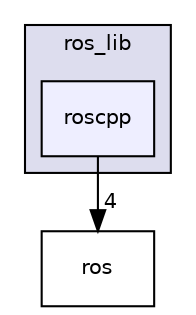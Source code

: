 digraph "roscpp" {
  compound=true
  node [ fontsize="10", fontname="Helvetica"];
  edge [ labelfontsize="10", labelfontname="Helvetica"];
  subgraph clusterdir_90717b3c677f611b706863d5c86b90c7 {
    graph [ bgcolor="#ddddee", pencolor="black", label="ros_lib" fontname="Helvetica", fontsize="10", URL="dir_90717b3c677f611b706863d5c86b90c7.html"]
  dir_eadd163386bb9832f5fb11f50fd1fa5b [shape=box, label="roscpp", style="filled", fillcolor="#eeeeff", pencolor="black", URL="dir_eadd163386bb9832f5fb11f50fd1fa5b.html"];
  }
  dir_74fd674bff593b67d15dde07bcd4f8f8 [shape=box label="ros" URL="dir_74fd674bff593b67d15dde07bcd4f8f8.html"];
  dir_eadd163386bb9832f5fb11f50fd1fa5b->dir_74fd674bff593b67d15dde07bcd4f8f8 [headlabel="4", labeldistance=1.5 headhref="dir_000026_000025.html"];
}
